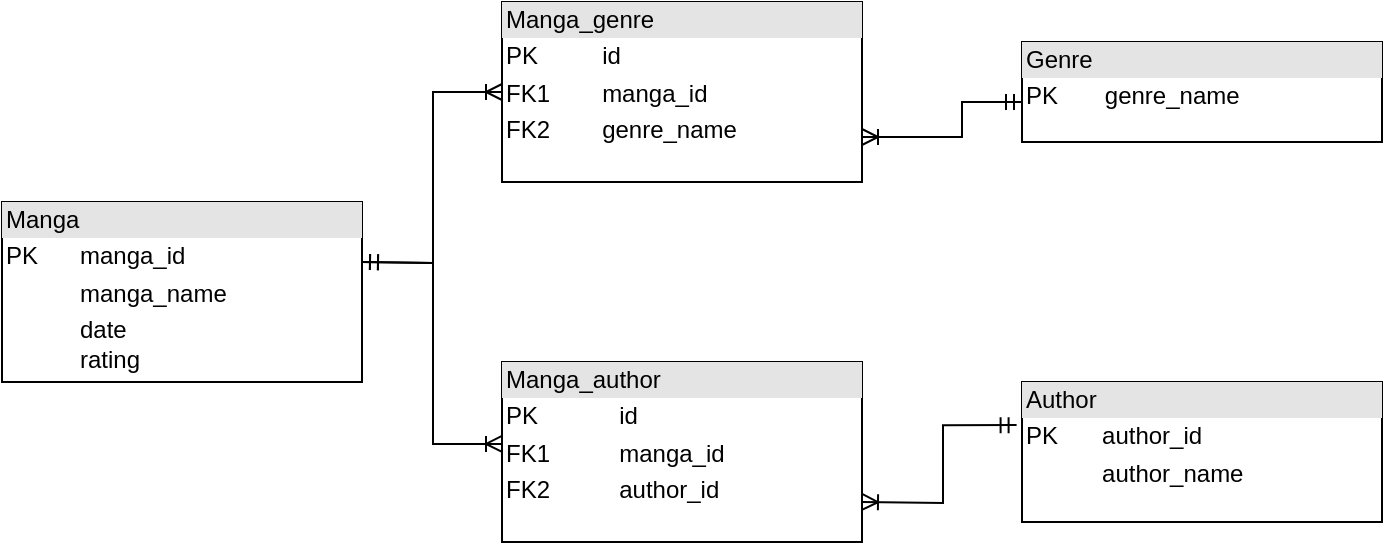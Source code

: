 <mxfile version="15.7.3" type="device"><diagram id="C5RBs43oDa-KdzZeNtuy" name="Page-1"><mxGraphModel dx="677" dy="357" grid="1" gridSize="10" guides="1" tooltips="1" connect="1" arrows="1" fold="1" page="1" pageScale="1" pageWidth="827" pageHeight="1169" math="0" shadow="0"><root><mxCell id="WIyWlLk6GJQsqaUBKTNV-0"/><mxCell id="WIyWlLk6GJQsqaUBKTNV-1" parent="WIyWlLk6GJQsqaUBKTNV-0"/><mxCell id="nvW8R9dcEPaFAAD4jt0b-13" value="&lt;div style=&quot;box-sizing: border-box ; width: 100% ; background: #e4e4e4 ; padding: 2px&quot;&gt;Manga_genre&lt;/div&gt;&lt;table style=&quot;width: 100% ; font-size: 1em&quot; cellpadding=&quot;2&quot; cellspacing=&quot;0&quot;&gt;&lt;tbody&gt;&lt;tr&gt;&lt;td&gt;PK&lt;/td&gt;&lt;td&gt;id&lt;/td&gt;&lt;/tr&gt;&lt;tr&gt;&lt;td&gt;FK1&lt;/td&gt;&lt;td&gt;manga_id&lt;/td&gt;&lt;/tr&gt;&lt;tr&gt;&lt;td&gt;FK2&lt;/td&gt;&lt;td&gt;genre_name&lt;/td&gt;&lt;/tr&gt;&lt;/tbody&gt;&lt;/table&gt;" style="verticalAlign=top;align=left;overflow=fill;html=1;" parent="WIyWlLk6GJQsqaUBKTNV-1" vertex="1"><mxGeometry x="340" y="150" width="180" height="90" as="geometry"/></mxCell><mxCell id="nvW8R9dcEPaFAAD4jt0b-14" value="&lt;div style=&quot;box-sizing: border-box ; width: 100% ; background: #e4e4e4 ; padding: 2px&quot;&gt;Manga_author&lt;/div&gt;&lt;table cellpadding=&quot;2&quot; cellspacing=&quot;0&quot; style=&quot;font-size: 1em ; width: 180px&quot;&gt;&lt;tbody&gt;&lt;tr&gt;&lt;td&gt;PK&lt;/td&gt;&lt;td&gt;id&lt;/td&gt;&lt;/tr&gt;&lt;tr&gt;&lt;td&gt;FK1&lt;/td&gt;&lt;td&gt;manga_id&lt;/td&gt;&lt;/tr&gt;&lt;tr&gt;&lt;td&gt;FK2&lt;/td&gt;&lt;td&gt;author_id&lt;/td&gt;&lt;/tr&gt;&lt;/tbody&gt;&lt;/table&gt;" style="verticalAlign=top;align=left;overflow=fill;html=1;" parent="WIyWlLk6GJQsqaUBKTNV-1" vertex="1"><mxGeometry x="340" y="330" width="180" height="90" as="geometry"/></mxCell><mxCell id="nvW8R9dcEPaFAAD4jt0b-15" value="&lt;div style=&quot;box-sizing: border-box ; width: 100% ; background: #e4e4e4 ; padding: 2px&quot;&gt;Author&lt;/div&gt;&lt;table style=&quot;width: 100% ; font-size: 1em&quot; cellpadding=&quot;2&quot; cellspacing=&quot;0&quot;&gt;&lt;tbody&gt;&lt;tr&gt;&lt;td&gt;PK&lt;/td&gt;&lt;td&gt;author_id&lt;/td&gt;&lt;/tr&gt;&lt;tr&gt;&lt;td&gt;&lt;br&gt;&lt;/td&gt;&lt;td&gt;author_name&lt;/td&gt;&lt;/tr&gt;&lt;tr&gt;&lt;td&gt;&lt;/td&gt;&lt;td&gt;&lt;br&gt;&lt;/td&gt;&lt;/tr&gt;&lt;/tbody&gt;&lt;/table&gt;" style="verticalAlign=top;align=left;overflow=fill;html=1;" parent="WIyWlLk6GJQsqaUBKTNV-1" vertex="1"><mxGeometry x="600" y="340" width="180" height="70" as="geometry"/></mxCell><mxCell id="nvW8R9dcEPaFAAD4jt0b-16" value="&lt;div style=&quot;box-sizing: border-box ; width: 100% ; background: #e4e4e4 ; padding: 2px&quot;&gt;Genre&lt;/div&gt;&lt;table style=&quot;width: 100% ; font-size: 1em&quot; cellpadding=&quot;2&quot; cellspacing=&quot;0&quot;&gt;&lt;tbody&gt;&lt;tr&gt;&lt;td&gt;PK&lt;/td&gt;&lt;td&gt;genre_name&lt;br&gt;&lt;/td&gt;&lt;/tr&gt;&lt;tr&gt;&lt;td&gt;&lt;br&gt;&lt;/td&gt;&lt;td&gt;&lt;br&gt;&lt;/td&gt;&lt;/tr&gt;&lt;/tbody&gt;&lt;/table&gt;" style="verticalAlign=top;align=left;overflow=fill;html=1;" parent="WIyWlLk6GJQsqaUBKTNV-1" vertex="1"><mxGeometry x="600" y="170" width="180" height="50" as="geometry"/></mxCell><mxCell id="nvW8R9dcEPaFAAD4jt0b-17" value="&lt;div style=&quot;box-sizing: border-box ; width: 100% ; background: #e4e4e4 ; padding: 2px&quot;&gt;Manga&lt;/div&gt;&lt;table style=&quot;width: 100% ; font-size: 1em&quot; cellpadding=&quot;2&quot; cellspacing=&quot;0&quot;&gt;&lt;tbody&gt;&lt;tr&gt;&lt;td&gt;PK&lt;/td&gt;&lt;td&gt;manga_id&lt;/td&gt;&lt;/tr&gt;&lt;tr&gt;&lt;td&gt;&lt;br&gt;&lt;/td&gt;&lt;td&gt;manga_name&lt;/td&gt;&lt;/tr&gt;&lt;tr&gt;&lt;td&gt;&lt;/td&gt;&lt;td&gt;date&lt;br&gt;rating&lt;/td&gt;&lt;/tr&gt;&lt;/tbody&gt;&lt;/table&gt;" style="verticalAlign=top;align=left;overflow=fill;html=1;" parent="WIyWlLk6GJQsqaUBKTNV-1" vertex="1"><mxGeometry x="90" y="250" width="180" height="90" as="geometry"/></mxCell><mxCell id="MBmH9M49wdl-GjKw8AXY-3" value="" style="endArrow=ERoneToMany;startArrow=ERmandOne;html=1;rounded=0;edgeStyle=orthogonalEdgeStyle;entryX=1;entryY=0.75;entryDx=0;entryDy=0;endFill=0;startFill=0;" parent="WIyWlLk6GJQsqaUBKTNV-1" target="nvW8R9dcEPaFAAD4jt0b-13" edge="1"><mxGeometry width="50" height="50" relative="1" as="geometry"><mxPoint x="600" y="200" as="sourcePoint"/><mxPoint x="480" y="240" as="targetPoint"/><Array as="points"><mxPoint x="570" y="200"/><mxPoint x="570" y="218"/></Array></mxGeometry></mxCell><mxCell id="MBmH9M49wdl-GjKw8AXY-4" value="" style="endArrow=ERmandOne;startArrow=ERoneToMany;html=1;rounded=0;edgeStyle=orthogonalEdgeStyle;entryX=-0.015;entryY=0.308;entryDx=0;entryDy=0;entryPerimeter=0;startFill=0;endFill=0;" parent="WIyWlLk6GJQsqaUBKTNV-1" target="nvW8R9dcEPaFAAD4jt0b-15" edge="1"><mxGeometry width="50" height="50" relative="1" as="geometry"><mxPoint x="520" y="399.97" as="sourcePoint"/><mxPoint x="570" y="349.97" as="targetPoint"/></mxGeometry></mxCell><mxCell id="MBmH9M49wdl-GjKw8AXY-6" value="" style="endArrow=ERoneToMany;startArrow=ERmandOne;html=1;rounded=0;edgeStyle=orthogonalEdgeStyle;entryX=0;entryY=0.5;entryDx=0;entryDy=0;startFill=0;endFill=0;" parent="WIyWlLk6GJQsqaUBKTNV-1" target="nvW8R9dcEPaFAAD4jt0b-13" edge="1"><mxGeometry width="50" height="50" relative="1" as="geometry"><mxPoint x="270" y="280" as="sourcePoint"/><mxPoint x="320" y="230" as="targetPoint"/></mxGeometry></mxCell><mxCell id="MBmH9M49wdl-GjKw8AXY-7" value="" style="endArrow=ERoneToMany;startArrow=ERmandOne;html=1;rounded=0;edgeStyle=orthogonalEdgeStyle;entryX=0;entryY=0.455;entryDx=0;entryDy=0;entryPerimeter=0;startFill=0;endFill=0;" parent="WIyWlLk6GJQsqaUBKTNV-1" target="nvW8R9dcEPaFAAD4jt0b-14" edge="1"><mxGeometry width="50" height="50" relative="1" as="geometry"><mxPoint x="270" y="280" as="sourcePoint"/><mxPoint x="320" y="230" as="targetPoint"/></mxGeometry></mxCell></root></mxGraphModel></diagram></mxfile>